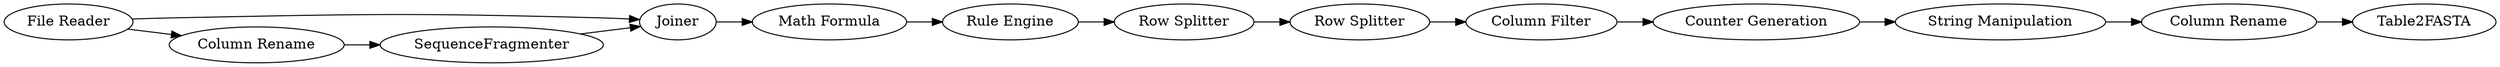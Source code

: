 digraph {
	12 -> 13
	7 -> 8
	1 -> 4
	4 -> 5
	1 -> 2
	8 -> 9
	3 -> 4
	5 -> 6
	11 -> 12
	9 -> 10
	2 -> 3
	6 -> 7
	10 -> 11
	5 [label="Math Formula"]
	13 [label=Table2FASTA]
	1 [label="File Reader"]
	7 [label="Row Splitter"]
	9 [label="Column Filter"]
	11 [label="String Manipulation"]
	4 [label=Joiner]
	6 [label="Rule Engine"]
	8 [label="Row Splitter"]
	12 [label="Column Rename"]
	3 [label=SequenceFragmenter]
	2 [label="Column Rename"]
	10 [label="Counter Generation"]
	rankdir=LR
}
